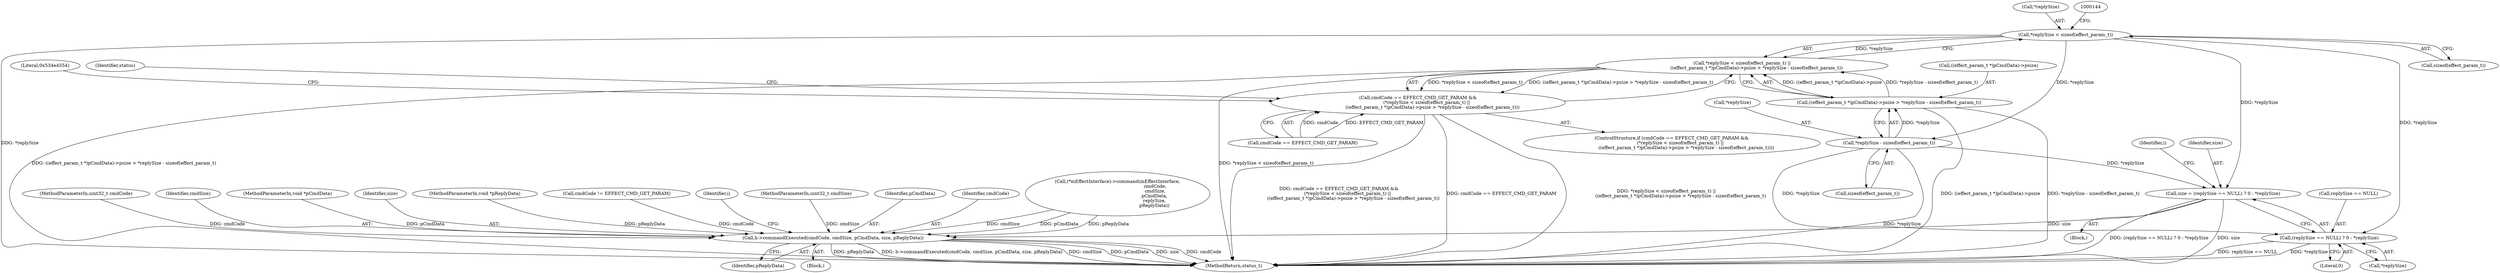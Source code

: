 digraph "0_Android_9cd8c3289c91254b3955bd7347cf605d6fa032c6@API" {
"1000136" [label="(Call,*replySize < sizeof(effect_param_t))"];
"1000135" [label="(Call,*replySize < sizeof(effect_param_t) ||\n                    ((effect_param_t *)pCmdData)->psize > *replySize - sizeof(effect_param_t))"];
"1000131" [label="(Call,cmdCode == EFFECT_CMD_GET_PARAM &&\n            (*replySize < sizeof(effect_param_t) ||\n                    ((effect_param_t *)pCmdData)->psize > *replySize - sizeof(effect_param_t)))"];
"1000147" [label="(Call,*replySize - sizeof(effect_param_t))"];
"1000141" [label="(Call,((effect_param_t *)pCmdData)->psize > *replySize - sizeof(effect_param_t))"];
"1000179" [label="(Call,size = (replySize == NULL) ? 0 : *replySize)"];
"1000213" [label="(Call,h->commandExecuted(cmdCode, cmdSize, pCmdData, size, pReplyData))"];
"1000181" [label="(Call,(replySize == NULL) ? 0 : *replySize)"];
"1000105" [label="(MethodParameterIn,void *pReplyData)"];
"1000179" [label="(Call,size = (replySize == NULL) ? 0 : *replySize)"];
"1000181" [label="(Call,(replySize == NULL) ? 0 : *replySize)"];
"1000185" [label="(Literal,0)"];
"1000131" [label="(Call,cmdCode == EFFECT_CMD_GET_PARAM &&\n            (*replySize < sizeof(effect_param_t) ||\n                    ((effect_param_t *)pCmdData)->psize > *replySize - sizeof(effect_param_t)))"];
"1000171" [label="(Call,cmdCode != EFFECT_CMD_GET_PARAM)"];
"1000218" [label="(Identifier,pReplyData)"];
"1000197" [label="(Identifier,i)"];
"1000102" [label="(MethodParameterIn,uint32_t cmdSize)"];
"1000191" [label="(Identifier,i)"];
"1000213" [label="(Call,h->commandExecuted(cmdCode, cmdSize, pCmdData, size, pReplyData))"];
"1000141" [label="(Call,((effect_param_t *)pCmdData)->psize > *replySize - sizeof(effect_param_t))"];
"1000142" [label="(Call,((effect_param_t *)pCmdData)->psize)"];
"1000180" [label="(Identifier,size)"];
"1000186" [label="(Call,*replySize)"];
"1000216" [label="(Identifier,pCmdData)"];
"1000214" [label="(Identifier,cmdCode)"];
"1000130" [label="(ControlStructure,if (cmdCode == EFFECT_CMD_GET_PARAM &&\n            (*replySize < sizeof(effect_param_t) ||\n                    ((effect_param_t *)pCmdData)->psize > *replySize - sizeof(effect_param_t))))"];
"1000150" [label="(Call,sizeof(effect_param_t))"];
"1000162" [label="(Call,(*mEffectInterface)->command(mEffectInterface,\n                                                    cmdCode,\n                                                    cmdSize,\n                                                   pCmdData,\n                                                   replySize,\n                                                   pReplyData))"];
"1000135" [label="(Call,*replySize < sizeof(effect_param_t) ||\n                    ((effect_param_t *)pCmdData)->psize > *replySize - sizeof(effect_param_t))"];
"1000182" [label="(Call,replySize == NULL)"];
"1000221" [label="(MethodReturn,status_t)"];
"1000101" [label="(MethodParameterIn,uint32_t cmdCode)"];
"1000147" [label="(Call,*replySize - sizeof(effect_param_t))"];
"1000154" [label="(Literal,0x534e4554)"];
"1000148" [label="(Call,*replySize)"];
"1000215" [label="(Identifier,cmdSize)"];
"1000212" [label="(Block,)"];
"1000103" [label="(MethodParameterIn,void *pCmdData)"];
"1000177" [label="(Block,)"];
"1000139" [label="(Call,sizeof(effect_param_t))"];
"1000132" [label="(Call,cmdCode == EFFECT_CMD_GET_PARAM)"];
"1000137" [label="(Call,*replySize)"];
"1000217" [label="(Identifier,size)"];
"1000136" [label="(Call,*replySize < sizeof(effect_param_t))"];
"1000161" [label="(Identifier,status)"];
"1000136" -> "1000135"  [label="AST: "];
"1000136" -> "1000139"  [label="CFG: "];
"1000137" -> "1000136"  [label="AST: "];
"1000139" -> "1000136"  [label="AST: "];
"1000144" -> "1000136"  [label="CFG: "];
"1000135" -> "1000136"  [label="CFG: "];
"1000136" -> "1000221"  [label="DDG: *replySize"];
"1000136" -> "1000135"  [label="DDG: *replySize"];
"1000136" -> "1000147"  [label="DDG: *replySize"];
"1000136" -> "1000179"  [label="DDG: *replySize"];
"1000136" -> "1000181"  [label="DDG: *replySize"];
"1000135" -> "1000131"  [label="AST: "];
"1000135" -> "1000141"  [label="CFG: "];
"1000141" -> "1000135"  [label="AST: "];
"1000131" -> "1000135"  [label="CFG: "];
"1000135" -> "1000221"  [label="DDG: ((effect_param_t *)pCmdData)->psize > *replySize - sizeof(effect_param_t)"];
"1000135" -> "1000221"  [label="DDG: *replySize < sizeof(effect_param_t)"];
"1000135" -> "1000131"  [label="DDG: *replySize < sizeof(effect_param_t)"];
"1000135" -> "1000131"  [label="DDG: ((effect_param_t *)pCmdData)->psize > *replySize - sizeof(effect_param_t)"];
"1000141" -> "1000135"  [label="DDG: ((effect_param_t *)pCmdData)->psize"];
"1000141" -> "1000135"  [label="DDG: *replySize - sizeof(effect_param_t)"];
"1000131" -> "1000130"  [label="AST: "];
"1000131" -> "1000132"  [label="CFG: "];
"1000132" -> "1000131"  [label="AST: "];
"1000154" -> "1000131"  [label="CFG: "];
"1000161" -> "1000131"  [label="CFG: "];
"1000131" -> "1000221"  [label="DDG: cmdCode == EFFECT_CMD_GET_PARAM"];
"1000131" -> "1000221"  [label="DDG: *replySize < sizeof(effect_param_t) ||\n                    ((effect_param_t *)pCmdData)->psize > *replySize - sizeof(effect_param_t)"];
"1000131" -> "1000221"  [label="DDG: cmdCode == EFFECT_CMD_GET_PARAM &&\n            (*replySize < sizeof(effect_param_t) ||\n                    ((effect_param_t *)pCmdData)->psize > *replySize - sizeof(effect_param_t))"];
"1000132" -> "1000131"  [label="DDG: cmdCode"];
"1000132" -> "1000131"  [label="DDG: EFFECT_CMD_GET_PARAM"];
"1000147" -> "1000141"  [label="AST: "];
"1000147" -> "1000150"  [label="CFG: "];
"1000148" -> "1000147"  [label="AST: "];
"1000150" -> "1000147"  [label="AST: "];
"1000141" -> "1000147"  [label="CFG: "];
"1000147" -> "1000221"  [label="DDG: *replySize"];
"1000147" -> "1000141"  [label="DDG: *replySize"];
"1000147" -> "1000179"  [label="DDG: *replySize"];
"1000147" -> "1000181"  [label="DDG: *replySize"];
"1000142" -> "1000141"  [label="AST: "];
"1000141" -> "1000221"  [label="DDG: ((effect_param_t *)pCmdData)->psize"];
"1000141" -> "1000221"  [label="DDG: *replySize - sizeof(effect_param_t)"];
"1000179" -> "1000177"  [label="AST: "];
"1000179" -> "1000181"  [label="CFG: "];
"1000180" -> "1000179"  [label="AST: "];
"1000181" -> "1000179"  [label="AST: "];
"1000191" -> "1000179"  [label="CFG: "];
"1000179" -> "1000221"  [label="DDG: (replySize == NULL) ? 0 : *replySize"];
"1000179" -> "1000221"  [label="DDG: size"];
"1000179" -> "1000213"  [label="DDG: size"];
"1000213" -> "1000212"  [label="AST: "];
"1000213" -> "1000218"  [label="CFG: "];
"1000214" -> "1000213"  [label="AST: "];
"1000215" -> "1000213"  [label="AST: "];
"1000216" -> "1000213"  [label="AST: "];
"1000217" -> "1000213"  [label="AST: "];
"1000218" -> "1000213"  [label="AST: "];
"1000197" -> "1000213"  [label="CFG: "];
"1000213" -> "1000221"  [label="DDG: pCmdData"];
"1000213" -> "1000221"  [label="DDG: size"];
"1000213" -> "1000221"  [label="DDG: cmdCode"];
"1000213" -> "1000221"  [label="DDG: pReplyData"];
"1000213" -> "1000221"  [label="DDG: h->commandExecuted(cmdCode, cmdSize, pCmdData, size, pReplyData)"];
"1000213" -> "1000221"  [label="DDG: cmdSize"];
"1000171" -> "1000213"  [label="DDG: cmdCode"];
"1000101" -> "1000213"  [label="DDG: cmdCode"];
"1000162" -> "1000213"  [label="DDG: cmdSize"];
"1000162" -> "1000213"  [label="DDG: pCmdData"];
"1000162" -> "1000213"  [label="DDG: pReplyData"];
"1000102" -> "1000213"  [label="DDG: cmdSize"];
"1000103" -> "1000213"  [label="DDG: pCmdData"];
"1000105" -> "1000213"  [label="DDG: pReplyData"];
"1000181" -> "1000185"  [label="CFG: "];
"1000181" -> "1000186"  [label="CFG: "];
"1000182" -> "1000181"  [label="AST: "];
"1000185" -> "1000181"  [label="AST: "];
"1000186" -> "1000181"  [label="AST: "];
"1000181" -> "1000221"  [label="DDG: replySize == NULL"];
"1000181" -> "1000221"  [label="DDG: *replySize"];
}
